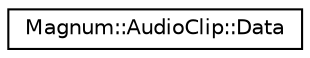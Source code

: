 digraph "圖形化之類別階層"
{
  edge [fontname="Helvetica",fontsize="10",labelfontname="Helvetica",labelfontsize="10"];
  node [fontname="Helvetica",fontsize="10",shape=record];
  rankdir="LR";
  Node1 [label="Magnum::AudioClip::Data",height=0.2,width=0.4,color="black", fillcolor="white", style="filled",URL="$class_magnum_1_1_audio_clip_1_1_data.html"];
}
